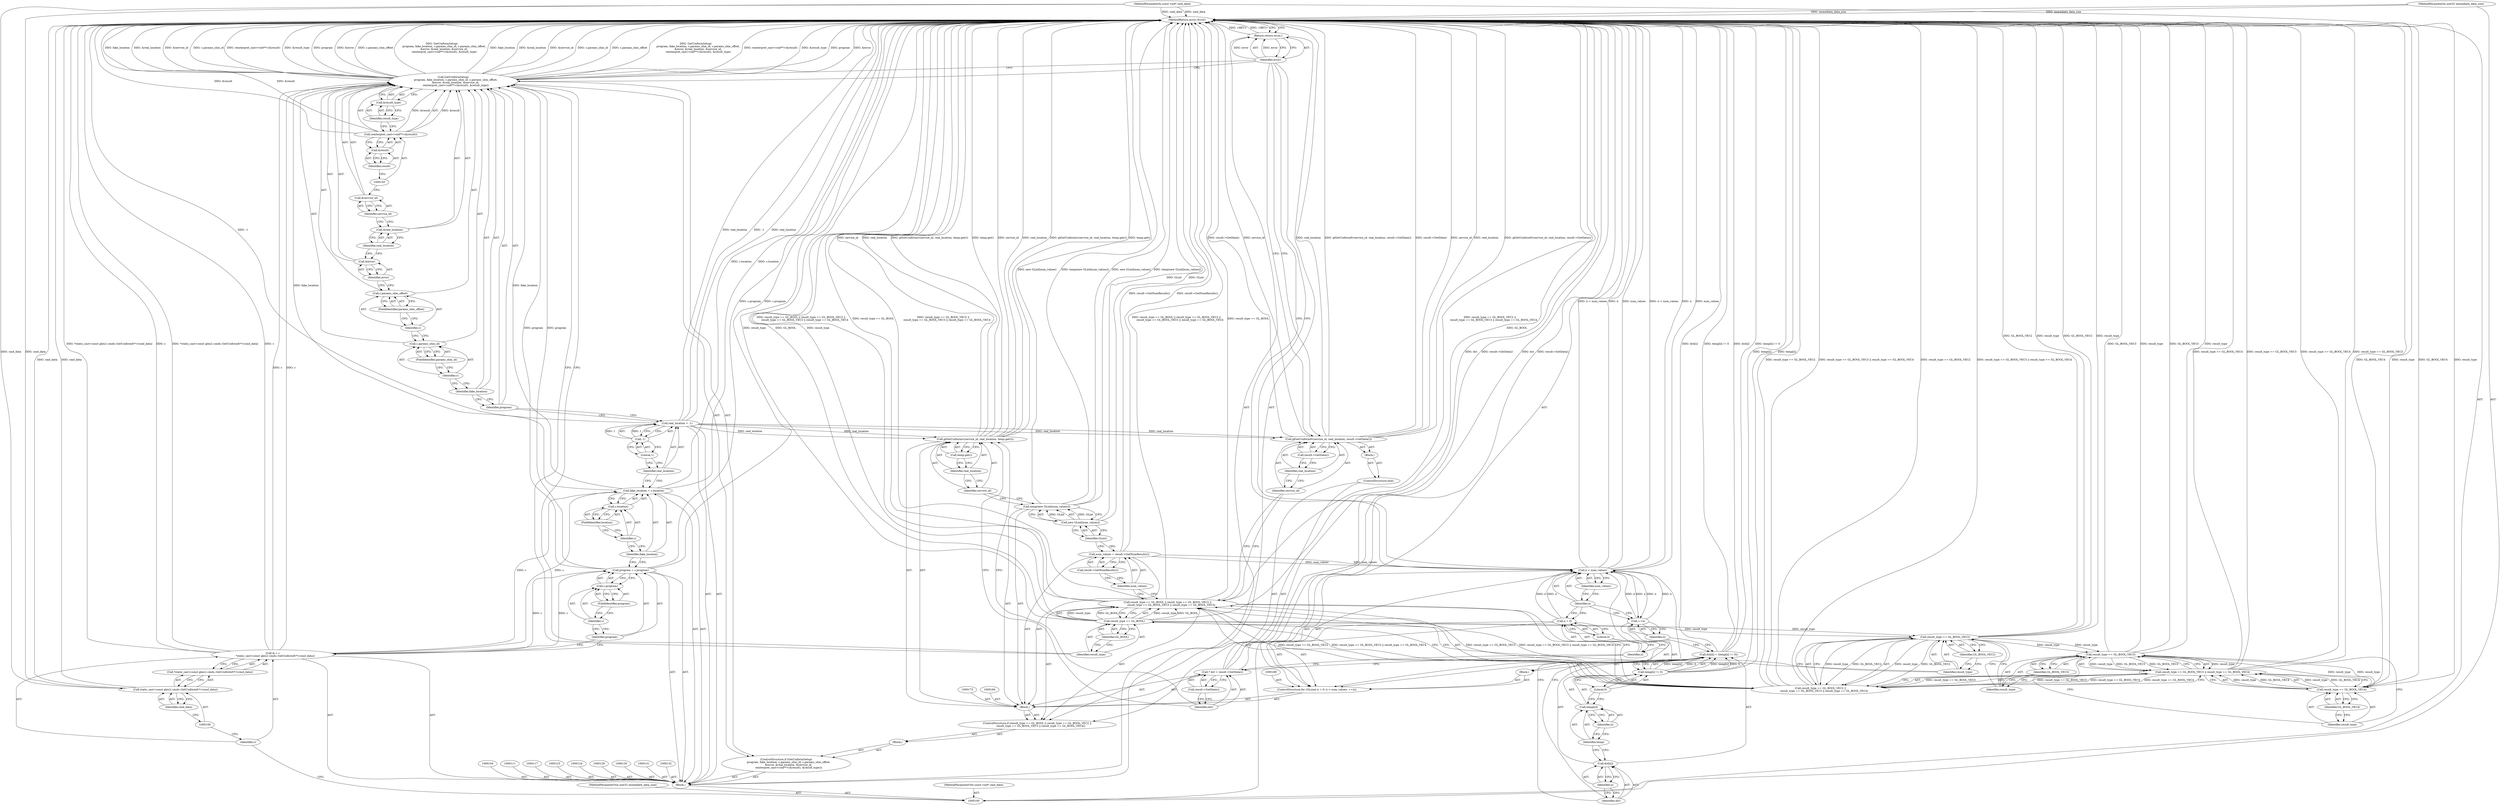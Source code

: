 digraph "1_Chrome_181c7400b2bf50ba02ac77149749fb419b4d4797_0" {
"1000216" [label="(MethodReturn,error::Error)"];
"1000101" [label="(MethodParameterIn,uint32 immediate_data_size)"];
"1000330" [label="(MethodParameterOut,uint32 immediate_data_size)"];
"1000133" [label="(ControlStructure,if (GetUniformSetup(\n      program, fake_location, c.params_shm_id, c.params_shm_offset,\n      &error, &real_location, &service_id,\n      reinterpret_cast<void**>(&result), &result_type)))"];
"1000134" [label="(Call,GetUniformSetup(\n      program, fake_location, c.params_shm_id, c.params_shm_offset,\n      &error, &real_location, &service_id,\n      reinterpret_cast<void**>(&result), &result_type))"];
"1000136" [label="(Identifier,fake_location)"];
"1000137" [label="(Call,c.params_shm_id)"];
"1000138" [label="(Identifier,c)"];
"1000139" [label="(FieldIdentifier,params_shm_id)"];
"1000140" [label="(Call,c.params_shm_offset)"];
"1000141" [label="(Identifier,c)"];
"1000142" [label="(FieldIdentifier,params_shm_offset)"];
"1000135" [label="(Identifier,program)"];
"1000145" [label="(Call,&real_location)"];
"1000146" [label="(Identifier,real_location)"];
"1000147" [label="(Call,&service_id)"];
"1000148" [label="(Identifier,service_id)"];
"1000143" [label="(Call,&error)"];
"1000144" [label="(Identifier,error)"];
"1000151" [label="(Call,&result)"];
"1000152" [label="(Identifier,result)"];
"1000153" [label="(Call,&result_type)"];
"1000154" [label="(Identifier,result_type)"];
"1000155" [label="(Block,)"];
"1000149" [label="(Call,reinterpret_cast<void**>(&result))"];
"1000160" [label="(Identifier,GL_BOOL)"];
"1000161" [label="(Call,result_type == GL_BOOL_VEC2 ||\n         result_type == GL_BOOL_VEC3 || result_type == GL_BOOL_VEC4)"];
"1000162" [label="(Call,result_type == GL_BOOL_VEC2)"];
"1000163" [label="(Identifier,result_type)"];
"1000156" [label="(ControlStructure,if (result_type == GL_BOOL || result_type == GL_BOOL_VEC2 ||\n         result_type == GL_BOOL_VEC3 || result_type == GL_BOOL_VEC4))"];
"1000164" [label="(Identifier,GL_BOOL_VEC2)"];
"1000157" [label="(Call,result_type == GL_BOOL || result_type == GL_BOOL_VEC2 ||\n         result_type == GL_BOOL_VEC3 || result_type == GL_BOOL_VEC4)"];
"1000158" [label="(Call,result_type == GL_BOOL)"];
"1000159" [label="(Identifier,result_type)"];
"1000168" [label="(Identifier,GL_BOOL_VEC3)"];
"1000169" [label="(Call,result_type == GL_BOOL_VEC4)"];
"1000170" [label="(Identifier,result_type)"];
"1000171" [label="(Identifier,GL_BOOL_VEC4)"];
"1000165" [label="(Call,result_type == GL_BOOL_VEC3 || result_type == GL_BOOL_VEC4)"];
"1000166" [label="(Call,result_type == GL_BOOL_VEC3)"];
"1000167" [label="(Identifier,result_type)"];
"1000174" [label="(Call,num_values = result->GetNumResults())"];
"1000175" [label="(Identifier,num_values)"];
"1000176" [label="(Call,result->GetNumResults())"];
"1000102" [label="(MethodParameterIn,const void* cmd_data)"];
"1000331" [label="(MethodParameterOut,const void* cmd_data)"];
"1000103" [label="(Block,)"];
"1000177" [label="(Call,temp(new GLint[num_values]))"];
"1000178" [label="(Call,new GLint[num_values])"];
"1000179" [label="(Identifier,GLint)"];
"1000181" [label="(Identifier,service_id)"];
"1000182" [label="(Identifier,real_location)"];
"1000183" [label="(Call,temp.get())"];
"1000180" [label="(Call,glGetUniformiv(service_id, real_location, temp.get()))"];
"1000185" [label="(Call,* dst = result->GetData())"];
"1000186" [label="(Identifier,dst)"];
"1000187" [label="(Call,result->GetData())"];
"1000172" [label="(Block,)"];
"1000190" [label="(Call,ii = 0)"];
"1000191" [label="(Identifier,ii)"];
"1000192" [label="(Literal,0)"];
"1000193" [label="(Call,ii < num_values)"];
"1000194" [label="(Identifier,ii)"];
"1000195" [label="(Identifier,num_values)"];
"1000196" [label="(Call,++ii)"];
"1000197" [label="(Identifier,ii)"];
"1000198" [label="(Block,)"];
"1000188" [label="(ControlStructure,for (GLsizei ii = 0; ii < num_values; ++ii))"];
"1000202" [label="(Identifier,ii)"];
"1000203" [label="(Call,temp[ii] != 0)"];
"1000204" [label="(Call,temp[ii])"];
"1000205" [label="(Identifier,temp)"];
"1000206" [label="(Identifier,ii)"];
"1000207" [label="(Literal,0)"];
"1000199" [label="(Call,dst[ii] = (temp[ii] != 0))"];
"1000200" [label="(Call,dst[ii])"];
"1000201" [label="(Identifier,dst)"];
"1000209" [label="(Block,)"];
"1000208" [label="(ControlStructure,else)"];
"1000211" [label="(Identifier,service_id)"];
"1000212" [label="(Identifier,real_location)"];
"1000213" [label="(Call,result->GetData())"];
"1000210" [label="(Call,glGetUniformfv(service_id, real_location, result->GetData()))"];
"1000105" [label="(Call,& c =\n      *static_cast<const gles2::cmds::GetUniformfv*>(cmd_data))"];
"1000106" [label="(Identifier,c)"];
"1000214" [label="(Return,return error;)"];
"1000215" [label="(Identifier,error)"];
"1000110" [label="(Identifier,cmd_data)"];
"1000107" [label="(Call,*static_cast<const gles2::cmds::GetUniformfv*>(cmd_data))"];
"1000108" [label="(Call,static_cast<const gles2::cmds::GetUniformfv*>(cmd_data))"];
"1000114" [label="(Call,c.program)"];
"1000115" [label="(Identifier,c)"];
"1000116" [label="(FieldIdentifier,program)"];
"1000112" [label="(Call,program = c.program)"];
"1000113" [label="(Identifier,program)"];
"1000120" [label="(Call,c.location)"];
"1000121" [label="(Identifier,c)"];
"1000122" [label="(FieldIdentifier,location)"];
"1000118" [label="(Call,fake_location = c.location)"];
"1000119" [label="(Identifier,fake_location)"];
"1000127" [label="(Call,-1)"];
"1000128" [label="(Literal,1)"];
"1000125" [label="(Call,real_location = -1)"];
"1000126" [label="(Identifier,real_location)"];
"1000216" -> "1000100"  [label="AST: "];
"1000216" -> "1000214"  [label="CFG: "];
"1000214" -> "1000216"  [label="DDG: <RET>"];
"1000185" -> "1000216"  [label="DDG: result->GetData()"];
"1000185" -> "1000216"  [label="DDG: dst"];
"1000178" -> "1000216"  [label="DDG: GLint"];
"1000180" -> "1000216"  [label="DDG: service_id"];
"1000180" -> "1000216"  [label="DDG: real_location"];
"1000180" -> "1000216"  [label="DDG: glGetUniformiv(service_id, real_location, temp.get())"];
"1000180" -> "1000216"  [label="DDG: temp.get()"];
"1000210" -> "1000216"  [label="DDG: real_location"];
"1000210" -> "1000216"  [label="DDG: glGetUniformfv(service_id, real_location, result->GetData())"];
"1000210" -> "1000216"  [label="DDG: result->GetData()"];
"1000210" -> "1000216"  [label="DDG: service_id"];
"1000177" -> "1000216"  [label="DDG: new GLint[num_values]"];
"1000177" -> "1000216"  [label="DDG: temp(new GLint[num_values])"];
"1000158" -> "1000216"  [label="DDG: result_type"];
"1000158" -> "1000216"  [label="DDG: GL_BOOL"];
"1000166" -> "1000216"  [label="DDG: GL_BOOL_VEC3"];
"1000166" -> "1000216"  [label="DDG: result_type"];
"1000162" -> "1000216"  [label="DDG: GL_BOOL_VEC2"];
"1000162" -> "1000216"  [label="DDG: result_type"];
"1000125" -> "1000216"  [label="DDG: real_location"];
"1000125" -> "1000216"  [label="DDG: -1"];
"1000193" -> "1000216"  [label="DDG: ii"];
"1000193" -> "1000216"  [label="DDG: num_values"];
"1000193" -> "1000216"  [label="DDG: ii < num_values"];
"1000105" -> "1000216"  [label="DDG: *static_cast<const gles2::cmds::GetUniformfv*>(cmd_data)"];
"1000105" -> "1000216"  [label="DDG: c"];
"1000149" -> "1000216"  [label="DDG: &result"];
"1000165" -> "1000216"  [label="DDG: result_type == GL_BOOL_VEC4"];
"1000165" -> "1000216"  [label="DDG: result_type == GL_BOOL_VEC3"];
"1000199" -> "1000216"  [label="DDG: dst[ii]"];
"1000199" -> "1000216"  [label="DDG: temp[ii] != 0"];
"1000157" -> "1000216"  [label="DDG: result_type == GL_BOOL || result_type == GL_BOOL_VEC2 ||\n         result_type == GL_BOOL_VEC3 || result_type == GL_BOOL_VEC4"];
"1000157" -> "1000216"  [label="DDG: result_type == GL_BOOL"];
"1000157" -> "1000216"  [label="DDG: result_type == GL_BOOL_VEC2 ||\n         result_type == GL_BOOL_VEC3 || result_type == GL_BOOL_VEC4"];
"1000112" -> "1000216"  [label="DDG: c.program"];
"1000134" -> "1000216"  [label="DDG: c.params_shm_offset"];
"1000134" -> "1000216"  [label="DDG: GetUniformSetup(\n      program, fake_location, c.params_shm_id, c.params_shm_offset,\n      &error, &real_location, &service_id,\n      reinterpret_cast<void**>(&result), &result_type)"];
"1000134" -> "1000216"  [label="DDG: reinterpret_cast<void**>(&result)"];
"1000134" -> "1000216"  [label="DDG: &result_type"];
"1000134" -> "1000216"  [label="DDG: program"];
"1000134" -> "1000216"  [label="DDG: &error"];
"1000134" -> "1000216"  [label="DDG: fake_location"];
"1000134" -> "1000216"  [label="DDG: &real_location"];
"1000134" -> "1000216"  [label="DDG: &service_id"];
"1000134" -> "1000216"  [label="DDG: c.params_shm_id"];
"1000174" -> "1000216"  [label="DDG: result->GetNumResults()"];
"1000102" -> "1000216"  [label="DDG: cmd_data"];
"1000101" -> "1000216"  [label="DDG: immediate_data_size"];
"1000108" -> "1000216"  [label="DDG: cmd_data"];
"1000118" -> "1000216"  [label="DDG: c.location"];
"1000169" -> "1000216"  [label="DDG: GL_BOOL_VEC4"];
"1000169" -> "1000216"  [label="DDG: result_type"];
"1000161" -> "1000216"  [label="DDG: result_type == GL_BOOL_VEC2"];
"1000161" -> "1000216"  [label="DDG: result_type == GL_BOOL_VEC3 || result_type == GL_BOOL_VEC4"];
"1000203" -> "1000216"  [label="DDG: temp[ii]"];
"1000101" -> "1000100"  [label="AST: "];
"1000101" -> "1000216"  [label="DDG: immediate_data_size"];
"1000330" -> "1000100"  [label="AST: "];
"1000133" -> "1000103"  [label="AST: "];
"1000134" -> "1000133"  [label="AST: "];
"1000155" -> "1000133"  [label="AST: "];
"1000134" -> "1000133"  [label="AST: "];
"1000134" -> "1000153"  [label="CFG: "];
"1000135" -> "1000134"  [label="AST: "];
"1000136" -> "1000134"  [label="AST: "];
"1000137" -> "1000134"  [label="AST: "];
"1000140" -> "1000134"  [label="AST: "];
"1000143" -> "1000134"  [label="AST: "];
"1000145" -> "1000134"  [label="AST: "];
"1000147" -> "1000134"  [label="AST: "];
"1000149" -> "1000134"  [label="AST: "];
"1000153" -> "1000134"  [label="AST: "];
"1000159" -> "1000134"  [label="CFG: "];
"1000215" -> "1000134"  [label="CFG: "];
"1000134" -> "1000216"  [label="DDG: c.params_shm_offset"];
"1000134" -> "1000216"  [label="DDG: GetUniformSetup(\n      program, fake_location, c.params_shm_id, c.params_shm_offset,\n      &error, &real_location, &service_id,\n      reinterpret_cast<void**>(&result), &result_type)"];
"1000134" -> "1000216"  [label="DDG: reinterpret_cast<void**>(&result)"];
"1000134" -> "1000216"  [label="DDG: &result_type"];
"1000134" -> "1000216"  [label="DDG: program"];
"1000134" -> "1000216"  [label="DDG: &error"];
"1000134" -> "1000216"  [label="DDG: fake_location"];
"1000134" -> "1000216"  [label="DDG: &real_location"];
"1000134" -> "1000216"  [label="DDG: &service_id"];
"1000134" -> "1000216"  [label="DDG: c.params_shm_id"];
"1000112" -> "1000134"  [label="DDG: program"];
"1000118" -> "1000134"  [label="DDG: fake_location"];
"1000105" -> "1000134"  [label="DDG: c"];
"1000149" -> "1000134"  [label="DDG: &result"];
"1000136" -> "1000134"  [label="AST: "];
"1000136" -> "1000135"  [label="CFG: "];
"1000138" -> "1000136"  [label="CFG: "];
"1000137" -> "1000134"  [label="AST: "];
"1000137" -> "1000139"  [label="CFG: "];
"1000138" -> "1000137"  [label="AST: "];
"1000139" -> "1000137"  [label="AST: "];
"1000141" -> "1000137"  [label="CFG: "];
"1000138" -> "1000137"  [label="AST: "];
"1000138" -> "1000136"  [label="CFG: "];
"1000139" -> "1000138"  [label="CFG: "];
"1000139" -> "1000137"  [label="AST: "];
"1000139" -> "1000138"  [label="CFG: "];
"1000137" -> "1000139"  [label="CFG: "];
"1000140" -> "1000134"  [label="AST: "];
"1000140" -> "1000142"  [label="CFG: "];
"1000141" -> "1000140"  [label="AST: "];
"1000142" -> "1000140"  [label="AST: "];
"1000144" -> "1000140"  [label="CFG: "];
"1000141" -> "1000140"  [label="AST: "];
"1000141" -> "1000137"  [label="CFG: "];
"1000142" -> "1000141"  [label="CFG: "];
"1000142" -> "1000140"  [label="AST: "];
"1000142" -> "1000141"  [label="CFG: "];
"1000140" -> "1000142"  [label="CFG: "];
"1000135" -> "1000134"  [label="AST: "];
"1000135" -> "1000125"  [label="CFG: "];
"1000136" -> "1000135"  [label="CFG: "];
"1000145" -> "1000134"  [label="AST: "];
"1000145" -> "1000146"  [label="CFG: "];
"1000146" -> "1000145"  [label="AST: "];
"1000148" -> "1000145"  [label="CFG: "];
"1000146" -> "1000145"  [label="AST: "];
"1000146" -> "1000143"  [label="CFG: "];
"1000145" -> "1000146"  [label="CFG: "];
"1000147" -> "1000134"  [label="AST: "];
"1000147" -> "1000148"  [label="CFG: "];
"1000148" -> "1000147"  [label="AST: "];
"1000150" -> "1000147"  [label="CFG: "];
"1000148" -> "1000147"  [label="AST: "];
"1000148" -> "1000145"  [label="CFG: "];
"1000147" -> "1000148"  [label="CFG: "];
"1000143" -> "1000134"  [label="AST: "];
"1000143" -> "1000144"  [label="CFG: "];
"1000144" -> "1000143"  [label="AST: "];
"1000146" -> "1000143"  [label="CFG: "];
"1000144" -> "1000143"  [label="AST: "];
"1000144" -> "1000140"  [label="CFG: "];
"1000143" -> "1000144"  [label="CFG: "];
"1000151" -> "1000149"  [label="AST: "];
"1000151" -> "1000152"  [label="CFG: "];
"1000152" -> "1000151"  [label="AST: "];
"1000149" -> "1000151"  [label="CFG: "];
"1000152" -> "1000151"  [label="AST: "];
"1000152" -> "1000150"  [label="CFG: "];
"1000151" -> "1000152"  [label="CFG: "];
"1000153" -> "1000134"  [label="AST: "];
"1000153" -> "1000154"  [label="CFG: "];
"1000154" -> "1000153"  [label="AST: "];
"1000134" -> "1000153"  [label="CFG: "];
"1000154" -> "1000153"  [label="AST: "];
"1000154" -> "1000149"  [label="CFG: "];
"1000153" -> "1000154"  [label="CFG: "];
"1000155" -> "1000133"  [label="AST: "];
"1000156" -> "1000155"  [label="AST: "];
"1000149" -> "1000134"  [label="AST: "];
"1000149" -> "1000151"  [label="CFG: "];
"1000150" -> "1000149"  [label="AST: "];
"1000151" -> "1000149"  [label="AST: "];
"1000154" -> "1000149"  [label="CFG: "];
"1000149" -> "1000216"  [label="DDG: &result"];
"1000149" -> "1000134"  [label="DDG: &result"];
"1000160" -> "1000158"  [label="AST: "];
"1000160" -> "1000159"  [label="CFG: "];
"1000158" -> "1000160"  [label="CFG: "];
"1000161" -> "1000157"  [label="AST: "];
"1000161" -> "1000162"  [label="CFG: "];
"1000161" -> "1000165"  [label="CFG: "];
"1000162" -> "1000161"  [label="AST: "];
"1000165" -> "1000161"  [label="AST: "];
"1000157" -> "1000161"  [label="CFG: "];
"1000161" -> "1000216"  [label="DDG: result_type == GL_BOOL_VEC2"];
"1000161" -> "1000216"  [label="DDG: result_type == GL_BOOL_VEC3 || result_type == GL_BOOL_VEC4"];
"1000161" -> "1000157"  [label="DDG: result_type == GL_BOOL_VEC2"];
"1000161" -> "1000157"  [label="DDG: result_type == GL_BOOL_VEC3 || result_type == GL_BOOL_VEC4"];
"1000162" -> "1000161"  [label="DDG: result_type"];
"1000162" -> "1000161"  [label="DDG: GL_BOOL_VEC2"];
"1000165" -> "1000161"  [label="DDG: result_type == GL_BOOL_VEC3"];
"1000165" -> "1000161"  [label="DDG: result_type == GL_BOOL_VEC4"];
"1000162" -> "1000161"  [label="AST: "];
"1000162" -> "1000164"  [label="CFG: "];
"1000163" -> "1000162"  [label="AST: "];
"1000164" -> "1000162"  [label="AST: "];
"1000167" -> "1000162"  [label="CFG: "];
"1000161" -> "1000162"  [label="CFG: "];
"1000162" -> "1000216"  [label="DDG: GL_BOOL_VEC2"];
"1000162" -> "1000216"  [label="DDG: result_type"];
"1000162" -> "1000161"  [label="DDG: result_type"];
"1000162" -> "1000161"  [label="DDG: GL_BOOL_VEC2"];
"1000158" -> "1000162"  [label="DDG: result_type"];
"1000162" -> "1000166"  [label="DDG: result_type"];
"1000163" -> "1000162"  [label="AST: "];
"1000163" -> "1000158"  [label="CFG: "];
"1000164" -> "1000163"  [label="CFG: "];
"1000156" -> "1000155"  [label="AST: "];
"1000157" -> "1000156"  [label="AST: "];
"1000172" -> "1000156"  [label="AST: "];
"1000208" -> "1000156"  [label="AST: "];
"1000164" -> "1000162"  [label="AST: "];
"1000164" -> "1000163"  [label="CFG: "];
"1000162" -> "1000164"  [label="CFG: "];
"1000157" -> "1000156"  [label="AST: "];
"1000157" -> "1000158"  [label="CFG: "];
"1000157" -> "1000161"  [label="CFG: "];
"1000158" -> "1000157"  [label="AST: "];
"1000161" -> "1000157"  [label="AST: "];
"1000175" -> "1000157"  [label="CFG: "];
"1000211" -> "1000157"  [label="CFG: "];
"1000157" -> "1000216"  [label="DDG: result_type == GL_BOOL || result_type == GL_BOOL_VEC2 ||\n         result_type == GL_BOOL_VEC3 || result_type == GL_BOOL_VEC4"];
"1000157" -> "1000216"  [label="DDG: result_type == GL_BOOL"];
"1000157" -> "1000216"  [label="DDG: result_type == GL_BOOL_VEC2 ||\n         result_type == GL_BOOL_VEC3 || result_type == GL_BOOL_VEC4"];
"1000158" -> "1000157"  [label="DDG: result_type"];
"1000158" -> "1000157"  [label="DDG: GL_BOOL"];
"1000161" -> "1000157"  [label="DDG: result_type == GL_BOOL_VEC2"];
"1000161" -> "1000157"  [label="DDG: result_type == GL_BOOL_VEC3 || result_type == GL_BOOL_VEC4"];
"1000158" -> "1000157"  [label="AST: "];
"1000158" -> "1000160"  [label="CFG: "];
"1000159" -> "1000158"  [label="AST: "];
"1000160" -> "1000158"  [label="AST: "];
"1000163" -> "1000158"  [label="CFG: "];
"1000157" -> "1000158"  [label="CFG: "];
"1000158" -> "1000216"  [label="DDG: result_type"];
"1000158" -> "1000216"  [label="DDG: GL_BOOL"];
"1000158" -> "1000157"  [label="DDG: result_type"];
"1000158" -> "1000157"  [label="DDG: GL_BOOL"];
"1000158" -> "1000162"  [label="DDG: result_type"];
"1000159" -> "1000158"  [label="AST: "];
"1000159" -> "1000134"  [label="CFG: "];
"1000160" -> "1000159"  [label="CFG: "];
"1000168" -> "1000166"  [label="AST: "];
"1000168" -> "1000167"  [label="CFG: "];
"1000166" -> "1000168"  [label="CFG: "];
"1000169" -> "1000165"  [label="AST: "];
"1000169" -> "1000171"  [label="CFG: "];
"1000170" -> "1000169"  [label="AST: "];
"1000171" -> "1000169"  [label="AST: "];
"1000165" -> "1000169"  [label="CFG: "];
"1000169" -> "1000216"  [label="DDG: GL_BOOL_VEC4"];
"1000169" -> "1000216"  [label="DDG: result_type"];
"1000169" -> "1000165"  [label="DDG: result_type"];
"1000169" -> "1000165"  [label="DDG: GL_BOOL_VEC4"];
"1000166" -> "1000169"  [label="DDG: result_type"];
"1000170" -> "1000169"  [label="AST: "];
"1000170" -> "1000166"  [label="CFG: "];
"1000171" -> "1000170"  [label="CFG: "];
"1000171" -> "1000169"  [label="AST: "];
"1000171" -> "1000170"  [label="CFG: "];
"1000169" -> "1000171"  [label="CFG: "];
"1000165" -> "1000161"  [label="AST: "];
"1000165" -> "1000166"  [label="CFG: "];
"1000165" -> "1000169"  [label="CFG: "];
"1000166" -> "1000165"  [label="AST: "];
"1000169" -> "1000165"  [label="AST: "];
"1000161" -> "1000165"  [label="CFG: "];
"1000165" -> "1000216"  [label="DDG: result_type == GL_BOOL_VEC4"];
"1000165" -> "1000216"  [label="DDG: result_type == GL_BOOL_VEC3"];
"1000165" -> "1000161"  [label="DDG: result_type == GL_BOOL_VEC3"];
"1000165" -> "1000161"  [label="DDG: result_type == GL_BOOL_VEC4"];
"1000166" -> "1000165"  [label="DDG: result_type"];
"1000166" -> "1000165"  [label="DDG: GL_BOOL_VEC3"];
"1000169" -> "1000165"  [label="DDG: result_type"];
"1000169" -> "1000165"  [label="DDG: GL_BOOL_VEC4"];
"1000166" -> "1000165"  [label="AST: "];
"1000166" -> "1000168"  [label="CFG: "];
"1000167" -> "1000166"  [label="AST: "];
"1000168" -> "1000166"  [label="AST: "];
"1000170" -> "1000166"  [label="CFG: "];
"1000165" -> "1000166"  [label="CFG: "];
"1000166" -> "1000216"  [label="DDG: GL_BOOL_VEC3"];
"1000166" -> "1000216"  [label="DDG: result_type"];
"1000166" -> "1000165"  [label="DDG: result_type"];
"1000166" -> "1000165"  [label="DDG: GL_BOOL_VEC3"];
"1000162" -> "1000166"  [label="DDG: result_type"];
"1000166" -> "1000169"  [label="DDG: result_type"];
"1000167" -> "1000166"  [label="AST: "];
"1000167" -> "1000162"  [label="CFG: "];
"1000168" -> "1000167"  [label="CFG: "];
"1000174" -> "1000172"  [label="AST: "];
"1000174" -> "1000176"  [label="CFG: "];
"1000175" -> "1000174"  [label="AST: "];
"1000176" -> "1000174"  [label="AST: "];
"1000179" -> "1000174"  [label="CFG: "];
"1000174" -> "1000216"  [label="DDG: result->GetNumResults()"];
"1000174" -> "1000193"  [label="DDG: num_values"];
"1000175" -> "1000174"  [label="AST: "];
"1000175" -> "1000157"  [label="CFG: "];
"1000176" -> "1000175"  [label="CFG: "];
"1000176" -> "1000174"  [label="AST: "];
"1000176" -> "1000175"  [label="CFG: "];
"1000174" -> "1000176"  [label="CFG: "];
"1000102" -> "1000100"  [label="AST: "];
"1000102" -> "1000216"  [label="DDG: cmd_data"];
"1000102" -> "1000108"  [label="DDG: cmd_data"];
"1000331" -> "1000100"  [label="AST: "];
"1000103" -> "1000100"  [label="AST: "];
"1000104" -> "1000103"  [label="AST: "];
"1000105" -> "1000103"  [label="AST: "];
"1000111" -> "1000103"  [label="AST: "];
"1000112" -> "1000103"  [label="AST: "];
"1000117" -> "1000103"  [label="AST: "];
"1000118" -> "1000103"  [label="AST: "];
"1000123" -> "1000103"  [label="AST: "];
"1000124" -> "1000103"  [label="AST: "];
"1000125" -> "1000103"  [label="AST: "];
"1000129" -> "1000103"  [label="AST: "];
"1000130" -> "1000103"  [label="AST: "];
"1000131" -> "1000103"  [label="AST: "];
"1000132" -> "1000103"  [label="AST: "];
"1000133" -> "1000103"  [label="AST: "];
"1000214" -> "1000103"  [label="AST: "];
"1000177" -> "1000172"  [label="AST: "];
"1000177" -> "1000178"  [label="CFG: "];
"1000178" -> "1000177"  [label="AST: "];
"1000181" -> "1000177"  [label="CFG: "];
"1000177" -> "1000216"  [label="DDG: new GLint[num_values]"];
"1000177" -> "1000216"  [label="DDG: temp(new GLint[num_values])"];
"1000178" -> "1000177"  [label="DDG: GLint"];
"1000178" -> "1000177"  [label="AST: "];
"1000178" -> "1000179"  [label="CFG: "];
"1000179" -> "1000178"  [label="AST: "];
"1000177" -> "1000178"  [label="CFG: "];
"1000178" -> "1000216"  [label="DDG: GLint"];
"1000178" -> "1000177"  [label="DDG: GLint"];
"1000179" -> "1000178"  [label="AST: "];
"1000179" -> "1000174"  [label="CFG: "];
"1000178" -> "1000179"  [label="CFG: "];
"1000181" -> "1000180"  [label="AST: "];
"1000181" -> "1000177"  [label="CFG: "];
"1000182" -> "1000181"  [label="CFG: "];
"1000182" -> "1000180"  [label="AST: "];
"1000182" -> "1000181"  [label="CFG: "];
"1000183" -> "1000182"  [label="CFG: "];
"1000183" -> "1000180"  [label="AST: "];
"1000183" -> "1000182"  [label="CFG: "];
"1000180" -> "1000183"  [label="CFG: "];
"1000180" -> "1000172"  [label="AST: "];
"1000180" -> "1000183"  [label="CFG: "];
"1000181" -> "1000180"  [label="AST: "];
"1000182" -> "1000180"  [label="AST: "];
"1000183" -> "1000180"  [label="AST: "];
"1000186" -> "1000180"  [label="CFG: "];
"1000180" -> "1000216"  [label="DDG: service_id"];
"1000180" -> "1000216"  [label="DDG: real_location"];
"1000180" -> "1000216"  [label="DDG: glGetUniformiv(service_id, real_location, temp.get())"];
"1000180" -> "1000216"  [label="DDG: temp.get()"];
"1000125" -> "1000180"  [label="DDG: real_location"];
"1000185" -> "1000172"  [label="AST: "];
"1000185" -> "1000187"  [label="CFG: "];
"1000186" -> "1000185"  [label="AST: "];
"1000187" -> "1000185"  [label="AST: "];
"1000191" -> "1000185"  [label="CFG: "];
"1000185" -> "1000216"  [label="DDG: result->GetData()"];
"1000185" -> "1000216"  [label="DDG: dst"];
"1000186" -> "1000185"  [label="AST: "];
"1000186" -> "1000180"  [label="CFG: "];
"1000187" -> "1000186"  [label="CFG: "];
"1000187" -> "1000185"  [label="AST: "];
"1000187" -> "1000186"  [label="CFG: "];
"1000185" -> "1000187"  [label="CFG: "];
"1000172" -> "1000156"  [label="AST: "];
"1000173" -> "1000172"  [label="AST: "];
"1000174" -> "1000172"  [label="AST: "];
"1000177" -> "1000172"  [label="AST: "];
"1000180" -> "1000172"  [label="AST: "];
"1000184" -> "1000172"  [label="AST: "];
"1000185" -> "1000172"  [label="AST: "];
"1000188" -> "1000172"  [label="AST: "];
"1000190" -> "1000188"  [label="AST: "];
"1000190" -> "1000192"  [label="CFG: "];
"1000191" -> "1000190"  [label="AST: "];
"1000192" -> "1000190"  [label="AST: "];
"1000194" -> "1000190"  [label="CFG: "];
"1000190" -> "1000193"  [label="DDG: ii"];
"1000191" -> "1000190"  [label="AST: "];
"1000191" -> "1000185"  [label="CFG: "];
"1000192" -> "1000191"  [label="CFG: "];
"1000192" -> "1000190"  [label="AST: "];
"1000192" -> "1000191"  [label="CFG: "];
"1000190" -> "1000192"  [label="CFG: "];
"1000193" -> "1000188"  [label="AST: "];
"1000193" -> "1000195"  [label="CFG: "];
"1000194" -> "1000193"  [label="AST: "];
"1000195" -> "1000193"  [label="AST: "];
"1000201" -> "1000193"  [label="CFG: "];
"1000215" -> "1000193"  [label="CFG: "];
"1000193" -> "1000216"  [label="DDG: ii"];
"1000193" -> "1000216"  [label="DDG: num_values"];
"1000193" -> "1000216"  [label="DDG: ii < num_values"];
"1000190" -> "1000193"  [label="DDG: ii"];
"1000196" -> "1000193"  [label="DDG: ii"];
"1000174" -> "1000193"  [label="DDG: num_values"];
"1000193" -> "1000196"  [label="DDG: ii"];
"1000194" -> "1000193"  [label="AST: "];
"1000194" -> "1000190"  [label="CFG: "];
"1000194" -> "1000196"  [label="CFG: "];
"1000195" -> "1000194"  [label="CFG: "];
"1000195" -> "1000193"  [label="AST: "];
"1000195" -> "1000194"  [label="CFG: "];
"1000193" -> "1000195"  [label="CFG: "];
"1000196" -> "1000188"  [label="AST: "];
"1000196" -> "1000197"  [label="CFG: "];
"1000197" -> "1000196"  [label="AST: "];
"1000194" -> "1000196"  [label="CFG: "];
"1000196" -> "1000193"  [label="DDG: ii"];
"1000193" -> "1000196"  [label="DDG: ii"];
"1000197" -> "1000196"  [label="AST: "];
"1000197" -> "1000199"  [label="CFG: "];
"1000196" -> "1000197"  [label="CFG: "];
"1000198" -> "1000188"  [label="AST: "];
"1000199" -> "1000198"  [label="AST: "];
"1000188" -> "1000172"  [label="AST: "];
"1000189" -> "1000188"  [label="AST: "];
"1000190" -> "1000188"  [label="AST: "];
"1000193" -> "1000188"  [label="AST: "];
"1000196" -> "1000188"  [label="AST: "];
"1000198" -> "1000188"  [label="AST: "];
"1000202" -> "1000200"  [label="AST: "];
"1000202" -> "1000201"  [label="CFG: "];
"1000200" -> "1000202"  [label="CFG: "];
"1000203" -> "1000199"  [label="AST: "];
"1000203" -> "1000207"  [label="CFG: "];
"1000204" -> "1000203"  [label="AST: "];
"1000207" -> "1000203"  [label="AST: "];
"1000199" -> "1000203"  [label="CFG: "];
"1000203" -> "1000216"  [label="DDG: temp[ii]"];
"1000203" -> "1000199"  [label="DDG: temp[ii]"];
"1000203" -> "1000199"  [label="DDG: 0"];
"1000204" -> "1000203"  [label="AST: "];
"1000204" -> "1000206"  [label="CFG: "];
"1000205" -> "1000204"  [label="AST: "];
"1000206" -> "1000204"  [label="AST: "];
"1000207" -> "1000204"  [label="CFG: "];
"1000205" -> "1000204"  [label="AST: "];
"1000205" -> "1000200"  [label="CFG: "];
"1000206" -> "1000205"  [label="CFG: "];
"1000206" -> "1000204"  [label="AST: "];
"1000206" -> "1000205"  [label="CFG: "];
"1000204" -> "1000206"  [label="CFG: "];
"1000207" -> "1000203"  [label="AST: "];
"1000207" -> "1000204"  [label="CFG: "];
"1000203" -> "1000207"  [label="CFG: "];
"1000199" -> "1000198"  [label="AST: "];
"1000199" -> "1000203"  [label="CFG: "];
"1000200" -> "1000199"  [label="AST: "];
"1000203" -> "1000199"  [label="AST: "];
"1000197" -> "1000199"  [label="CFG: "];
"1000199" -> "1000216"  [label="DDG: dst[ii]"];
"1000199" -> "1000216"  [label="DDG: temp[ii] != 0"];
"1000203" -> "1000199"  [label="DDG: temp[ii]"];
"1000203" -> "1000199"  [label="DDG: 0"];
"1000200" -> "1000199"  [label="AST: "];
"1000200" -> "1000202"  [label="CFG: "];
"1000201" -> "1000200"  [label="AST: "];
"1000202" -> "1000200"  [label="AST: "];
"1000205" -> "1000200"  [label="CFG: "];
"1000201" -> "1000200"  [label="AST: "];
"1000201" -> "1000193"  [label="CFG: "];
"1000202" -> "1000201"  [label="CFG: "];
"1000209" -> "1000208"  [label="AST: "];
"1000210" -> "1000209"  [label="AST: "];
"1000208" -> "1000156"  [label="AST: "];
"1000209" -> "1000208"  [label="AST: "];
"1000211" -> "1000210"  [label="AST: "];
"1000211" -> "1000157"  [label="CFG: "];
"1000212" -> "1000211"  [label="CFG: "];
"1000212" -> "1000210"  [label="AST: "];
"1000212" -> "1000211"  [label="CFG: "];
"1000213" -> "1000212"  [label="CFG: "];
"1000213" -> "1000210"  [label="AST: "];
"1000213" -> "1000212"  [label="CFG: "];
"1000210" -> "1000213"  [label="CFG: "];
"1000210" -> "1000209"  [label="AST: "];
"1000210" -> "1000213"  [label="CFG: "];
"1000211" -> "1000210"  [label="AST: "];
"1000212" -> "1000210"  [label="AST: "];
"1000213" -> "1000210"  [label="AST: "];
"1000215" -> "1000210"  [label="CFG: "];
"1000210" -> "1000216"  [label="DDG: real_location"];
"1000210" -> "1000216"  [label="DDG: glGetUniformfv(service_id, real_location, result->GetData())"];
"1000210" -> "1000216"  [label="DDG: result->GetData()"];
"1000210" -> "1000216"  [label="DDG: service_id"];
"1000125" -> "1000210"  [label="DDG: real_location"];
"1000105" -> "1000103"  [label="AST: "];
"1000105" -> "1000107"  [label="CFG: "];
"1000106" -> "1000105"  [label="AST: "];
"1000107" -> "1000105"  [label="AST: "];
"1000113" -> "1000105"  [label="CFG: "];
"1000105" -> "1000216"  [label="DDG: *static_cast<const gles2::cmds::GetUniformfv*>(cmd_data)"];
"1000105" -> "1000216"  [label="DDG: c"];
"1000105" -> "1000112"  [label="DDG: c"];
"1000105" -> "1000118"  [label="DDG: c"];
"1000105" -> "1000134"  [label="DDG: c"];
"1000106" -> "1000105"  [label="AST: "];
"1000106" -> "1000100"  [label="CFG: "];
"1000109" -> "1000106"  [label="CFG: "];
"1000214" -> "1000103"  [label="AST: "];
"1000214" -> "1000215"  [label="CFG: "];
"1000215" -> "1000214"  [label="AST: "];
"1000216" -> "1000214"  [label="CFG: "];
"1000214" -> "1000216"  [label="DDG: <RET>"];
"1000215" -> "1000214"  [label="DDG: error"];
"1000215" -> "1000214"  [label="AST: "];
"1000215" -> "1000193"  [label="CFG: "];
"1000215" -> "1000210"  [label="CFG: "];
"1000215" -> "1000134"  [label="CFG: "];
"1000214" -> "1000215"  [label="CFG: "];
"1000215" -> "1000214"  [label="DDG: error"];
"1000110" -> "1000108"  [label="AST: "];
"1000110" -> "1000109"  [label="CFG: "];
"1000108" -> "1000110"  [label="CFG: "];
"1000107" -> "1000105"  [label="AST: "];
"1000107" -> "1000108"  [label="CFG: "];
"1000108" -> "1000107"  [label="AST: "];
"1000105" -> "1000107"  [label="CFG: "];
"1000108" -> "1000107"  [label="AST: "];
"1000108" -> "1000110"  [label="CFG: "];
"1000109" -> "1000108"  [label="AST: "];
"1000110" -> "1000108"  [label="AST: "];
"1000107" -> "1000108"  [label="CFG: "];
"1000108" -> "1000216"  [label="DDG: cmd_data"];
"1000102" -> "1000108"  [label="DDG: cmd_data"];
"1000114" -> "1000112"  [label="AST: "];
"1000114" -> "1000116"  [label="CFG: "];
"1000115" -> "1000114"  [label="AST: "];
"1000116" -> "1000114"  [label="AST: "];
"1000112" -> "1000114"  [label="CFG: "];
"1000115" -> "1000114"  [label="AST: "];
"1000115" -> "1000113"  [label="CFG: "];
"1000116" -> "1000115"  [label="CFG: "];
"1000116" -> "1000114"  [label="AST: "];
"1000116" -> "1000115"  [label="CFG: "];
"1000114" -> "1000116"  [label="CFG: "];
"1000112" -> "1000103"  [label="AST: "];
"1000112" -> "1000114"  [label="CFG: "];
"1000113" -> "1000112"  [label="AST: "];
"1000114" -> "1000112"  [label="AST: "];
"1000119" -> "1000112"  [label="CFG: "];
"1000112" -> "1000216"  [label="DDG: c.program"];
"1000105" -> "1000112"  [label="DDG: c"];
"1000112" -> "1000134"  [label="DDG: program"];
"1000113" -> "1000112"  [label="AST: "];
"1000113" -> "1000105"  [label="CFG: "];
"1000115" -> "1000113"  [label="CFG: "];
"1000120" -> "1000118"  [label="AST: "];
"1000120" -> "1000122"  [label="CFG: "];
"1000121" -> "1000120"  [label="AST: "];
"1000122" -> "1000120"  [label="AST: "];
"1000118" -> "1000120"  [label="CFG: "];
"1000121" -> "1000120"  [label="AST: "];
"1000121" -> "1000119"  [label="CFG: "];
"1000122" -> "1000121"  [label="CFG: "];
"1000122" -> "1000120"  [label="AST: "];
"1000122" -> "1000121"  [label="CFG: "];
"1000120" -> "1000122"  [label="CFG: "];
"1000118" -> "1000103"  [label="AST: "];
"1000118" -> "1000120"  [label="CFG: "];
"1000119" -> "1000118"  [label="AST: "];
"1000120" -> "1000118"  [label="AST: "];
"1000126" -> "1000118"  [label="CFG: "];
"1000118" -> "1000216"  [label="DDG: c.location"];
"1000105" -> "1000118"  [label="DDG: c"];
"1000118" -> "1000134"  [label="DDG: fake_location"];
"1000119" -> "1000118"  [label="AST: "];
"1000119" -> "1000112"  [label="CFG: "];
"1000121" -> "1000119"  [label="CFG: "];
"1000127" -> "1000125"  [label="AST: "];
"1000127" -> "1000128"  [label="CFG: "];
"1000128" -> "1000127"  [label="AST: "];
"1000125" -> "1000127"  [label="CFG: "];
"1000127" -> "1000125"  [label="DDG: 1"];
"1000128" -> "1000127"  [label="AST: "];
"1000128" -> "1000126"  [label="CFG: "];
"1000127" -> "1000128"  [label="CFG: "];
"1000125" -> "1000103"  [label="AST: "];
"1000125" -> "1000127"  [label="CFG: "];
"1000126" -> "1000125"  [label="AST: "];
"1000127" -> "1000125"  [label="AST: "];
"1000135" -> "1000125"  [label="CFG: "];
"1000125" -> "1000216"  [label="DDG: real_location"];
"1000125" -> "1000216"  [label="DDG: -1"];
"1000127" -> "1000125"  [label="DDG: 1"];
"1000125" -> "1000180"  [label="DDG: real_location"];
"1000125" -> "1000210"  [label="DDG: real_location"];
"1000126" -> "1000125"  [label="AST: "];
"1000126" -> "1000118"  [label="CFG: "];
"1000128" -> "1000126"  [label="CFG: "];
}
